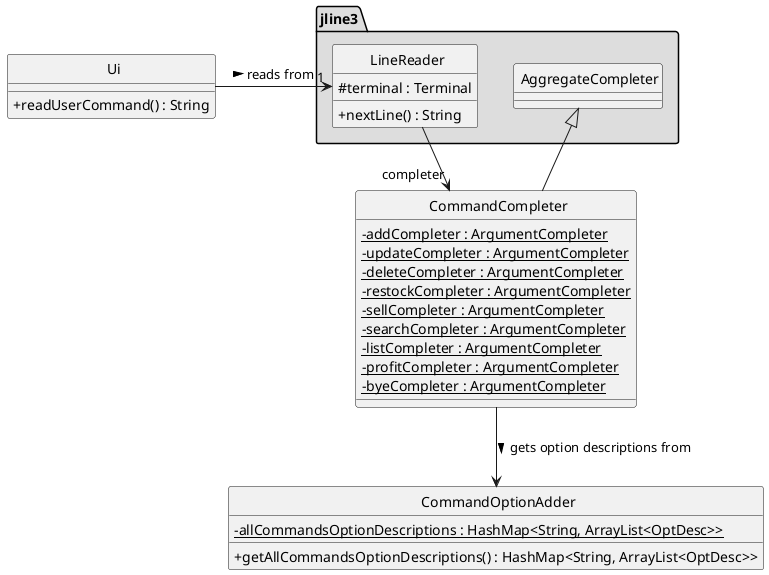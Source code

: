 @startuml

skinparam classAttributeIconSize 0
skinparam CircledCharacterFontSize 0
skinparam CircledCharacterRadius 0

class Ui {
        + readUserCommand() : String
}

package jline3 #DDDDDD {
        class LineReader {
                # terminal : Terminal
        
                + nextLine() : String
        }

        class AggregateCompleter
}

class CommandCompleter {
        - addCompleter : ArgumentCompleter {static}
        - updateCompleter : ArgumentCompleter {static}
        - deleteCompleter : ArgumentCompleter {static}
        - restockCompleter : ArgumentCompleter {static}
        - sellCompleter : ArgumentCompleter {static}
        - searchCompleter : ArgumentCompleter {static}
        - listCompleter : ArgumentCompleter {static}
        - profitCompleter : ArgumentCompleter {static}
        - byeCompleter : ArgumentCompleter {static}
}

class CommandOptionAdder {
        - allCommandsOptionDescriptions : HashMap<String, ArrayList<OptDesc>> {static}

        + getAllCommandsOptionDescriptions() : HashMap<String, ArrayList<OptDesc>>
}

Ui -> "1" LineReader : reads from >
LineReader --> "completer" CommandCompleter
CommandCompleter --|> AggregateCompleter
CommandCompleter -d-> CommandOptionAdder : gets option descriptions from >

@enduml
